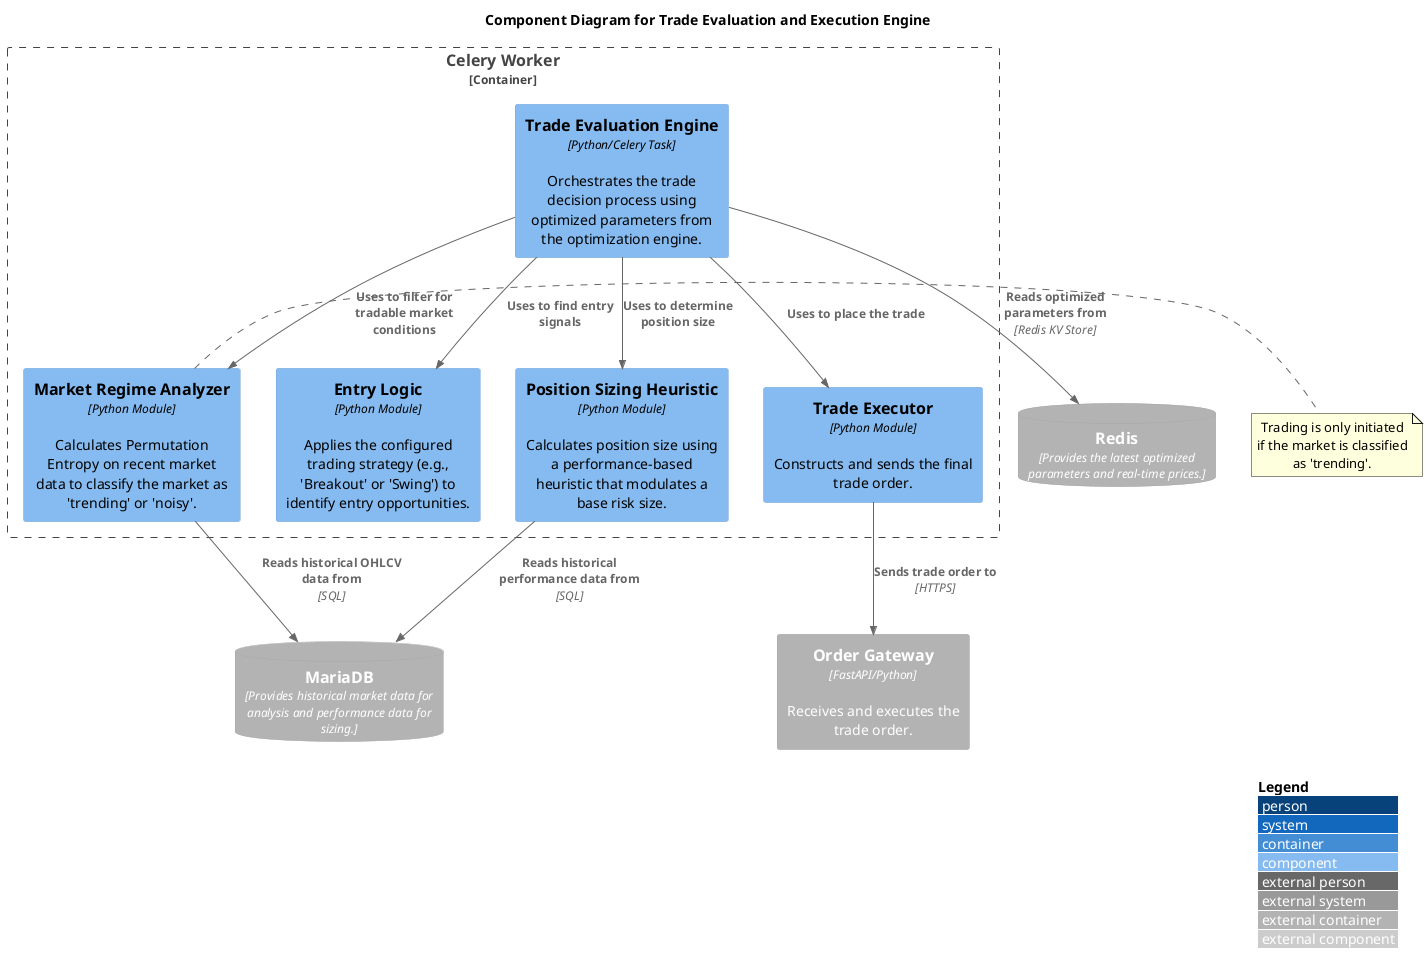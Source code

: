 @startuml Trade Evaluation Engine Components

!include <C4/C4_Component.puml>

LAYOUT_WITH_LEGEND()
LAYOUT_TOP_DOWN()

title Component Diagram for Trade Evaluation and Execution Engine

Container_Boundary(celery_worker, "Celery Worker") {
    Component(trade_eval_engine, "Trade Evaluation Engine", "Python/Celery Task", "Orchestrates the trade decision process using optimized parameters from the optimization engine.")
    Component(market_regime_analyzer, "Market Regime Analyzer", "Python Module", "Calculates Permutation Entropy on recent market data to classify the market as 'trending' or 'noisy'.")
    Component(entry_logic, "Entry Logic", "Python Module", "Applies the configured trading strategy (e.g., 'Breakout' or 'Swing') to identify entry opportunities.")
    Component(sizing_heuristic, "Position Sizing Heuristic", "Python Module", "Calculates position size using a performance-based heuristic that modulates a base risk size.")
    Component(trade_executor, "Trade Executor", "Python Module", "Constructs and sends the final trade order.")

    Rel(trade_eval_engine, market_regime_analyzer, "Uses to filter for tradable market conditions")
    Rel(trade_eval_engine, entry_logic, "Uses to find entry signals")
    Rel(trade_eval_engine, sizing_heuristic, "Uses to determine position size")
    Rel(trade_eval_engine, trade_executor, "Uses to place the trade")
}

ContainerDb_Ext(redis, "Redis", "Provides the latest optimized parameters and real-time prices.")
ContainerDb_Ext(mariadb, "MariaDB", "Provides historical market data for analysis and performance data for sizing.")
Container_Ext(order_gateway, "Order Gateway", "FastAPI/Python", "Receives and executes the trade order.")

Rel(trade_eval_engine, redis, "Reads optimized parameters from", "Redis KV Store")
Rel(market_regime_analyzer, mariadb, "Reads historical OHLCV data from", "SQL")
Rel(sizing_heuristic, mariadb, "Reads historical performance data from", "SQL")
Rel(trade_executor, order_gateway, "Sends trade order to", "HTTPS")

note right of market_regime_analyzer
  Trading is only initiated
  if the market is classified
  as 'trending'.
end note

@enduml
